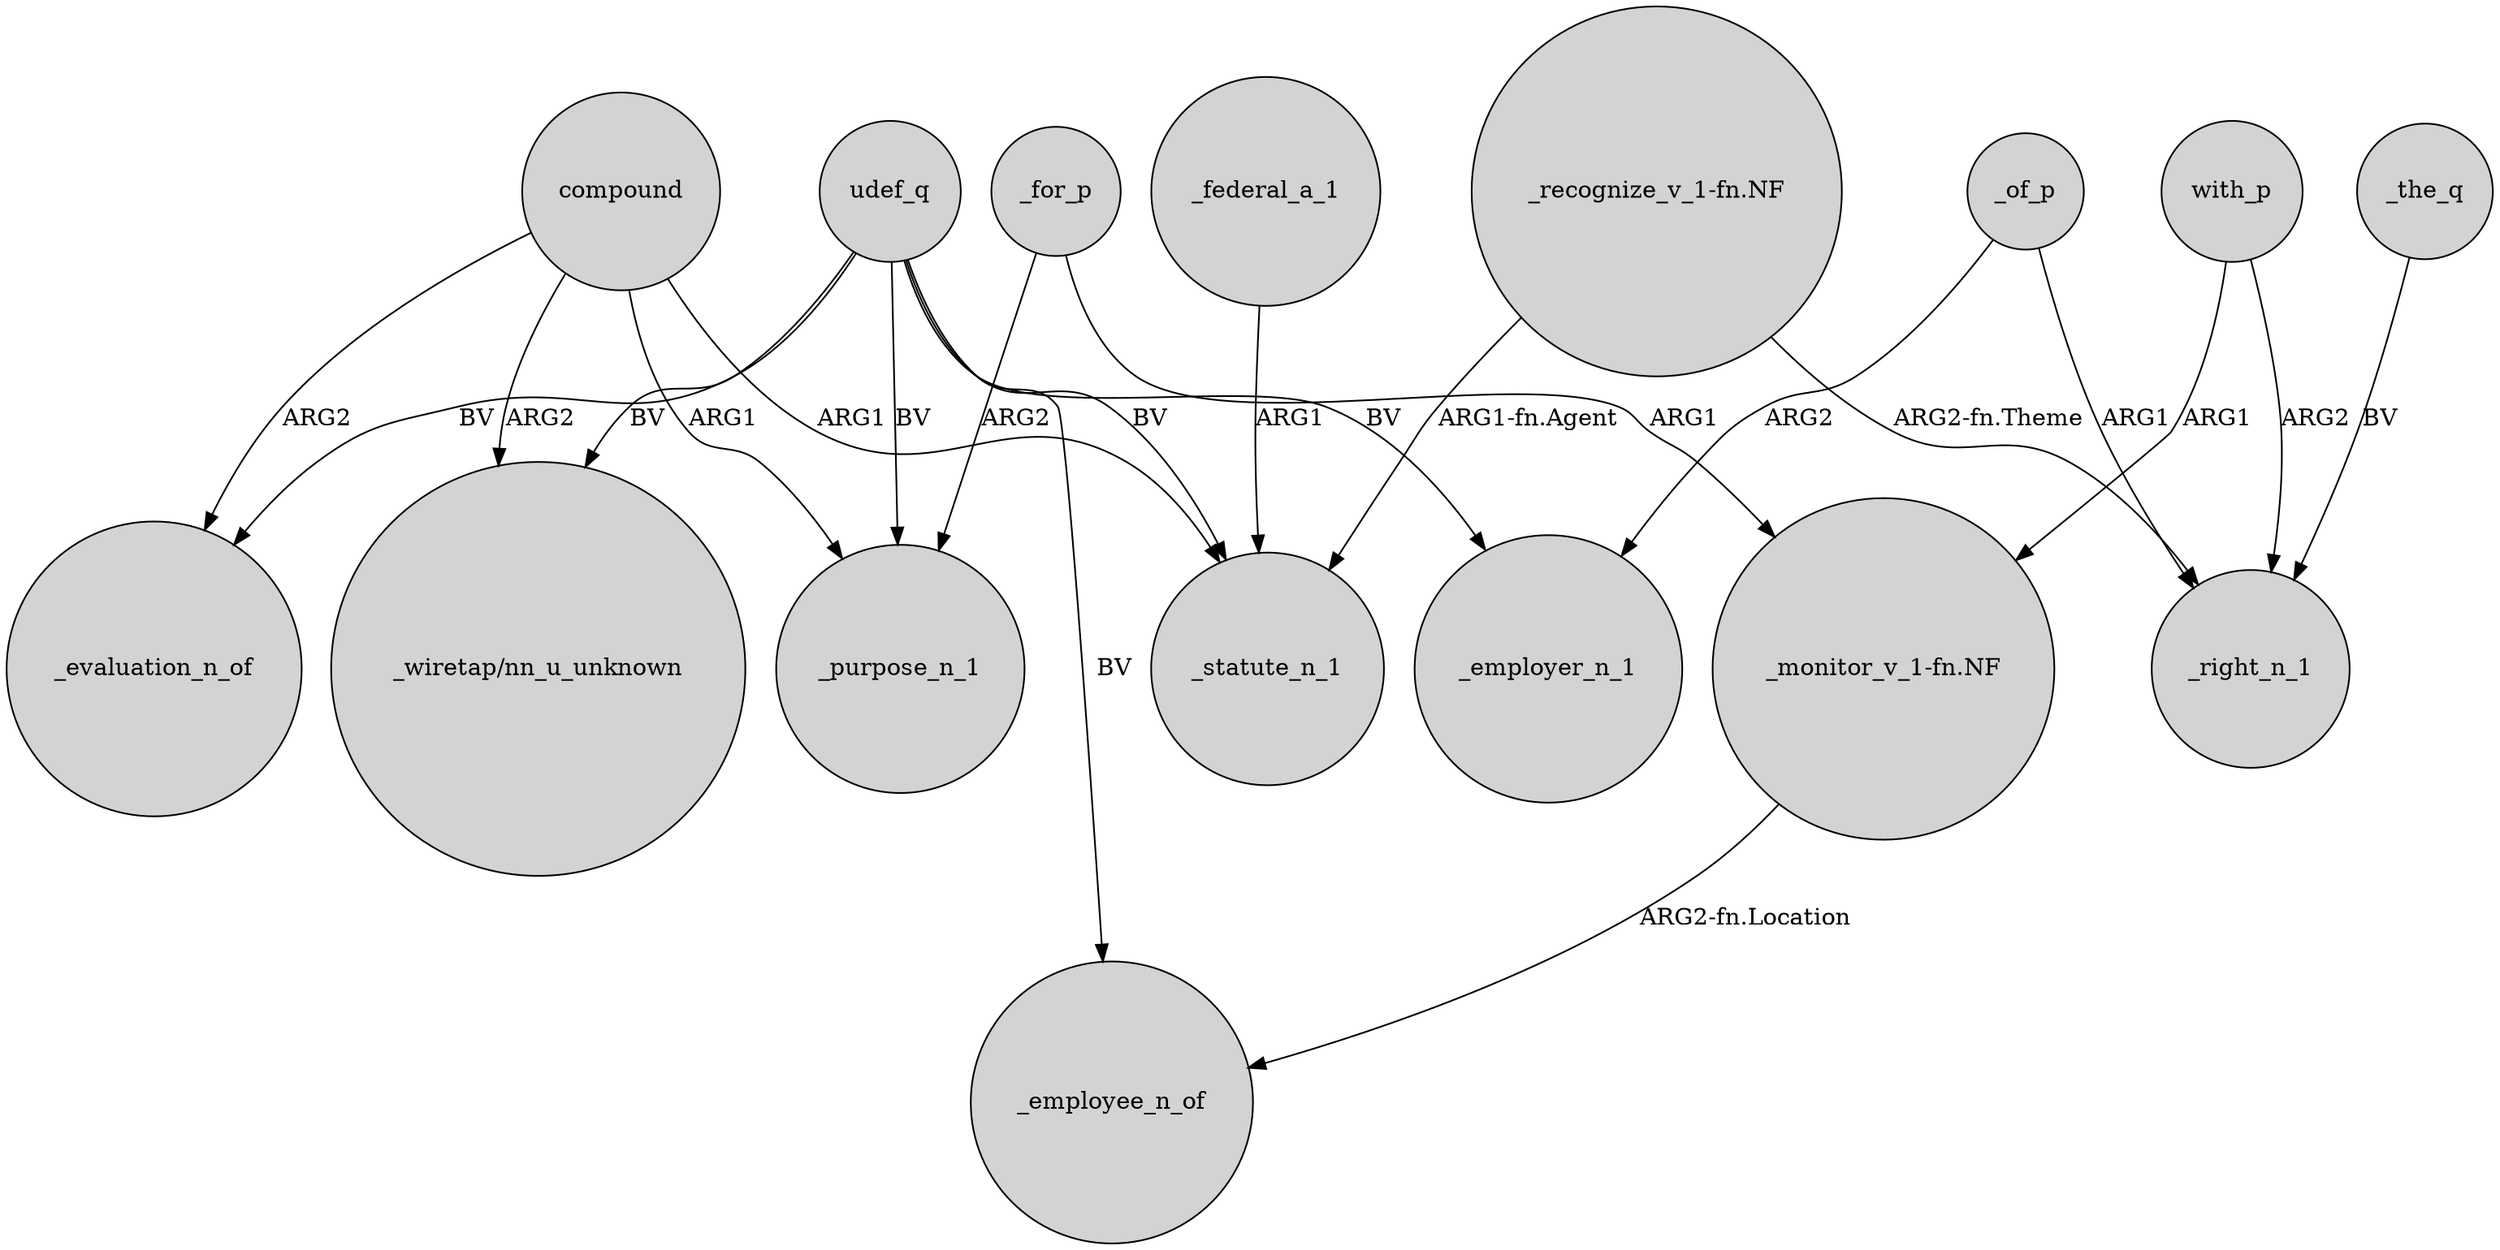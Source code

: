 digraph {
	node [shape=circle style=filled]
	compound -> _purpose_n_1 [label=ARG1]
	udef_q -> _employee_n_of [label=BV]
	_of_p -> _employer_n_1 [label=ARG2]
	compound -> _statute_n_1 [label=ARG1]
	udef_q -> _purpose_n_1 [label=BV]
	compound -> "_wiretap/nn_u_unknown" [label=ARG2]
	_federal_a_1 -> _statute_n_1 [label=ARG1]
	"_recognize_v_1-fn.NF" -> _right_n_1 [label="ARG2-fn.Theme"]
	compound -> _evaluation_n_of [label=ARG2]
	_for_p -> "_monitor_v_1-fn.NF" [label=ARG1]
	with_p -> _right_n_1 [label=ARG2]
	_for_p -> _purpose_n_1 [label=ARG2]
	udef_q -> _evaluation_n_of [label=BV]
	"_monitor_v_1-fn.NF" -> _employee_n_of [label="ARG2-fn.Location"]
	"_recognize_v_1-fn.NF" -> _statute_n_1 [label="ARG1-fn.Agent"]
	with_p -> "_monitor_v_1-fn.NF" [label=ARG1]
	udef_q -> "_wiretap/nn_u_unknown" [label=BV]
	_the_q -> _right_n_1 [label=BV]
	_of_p -> _right_n_1 [label=ARG1]
	udef_q -> _employer_n_1 [label=BV]
	udef_q -> _statute_n_1 [label=BV]
}
